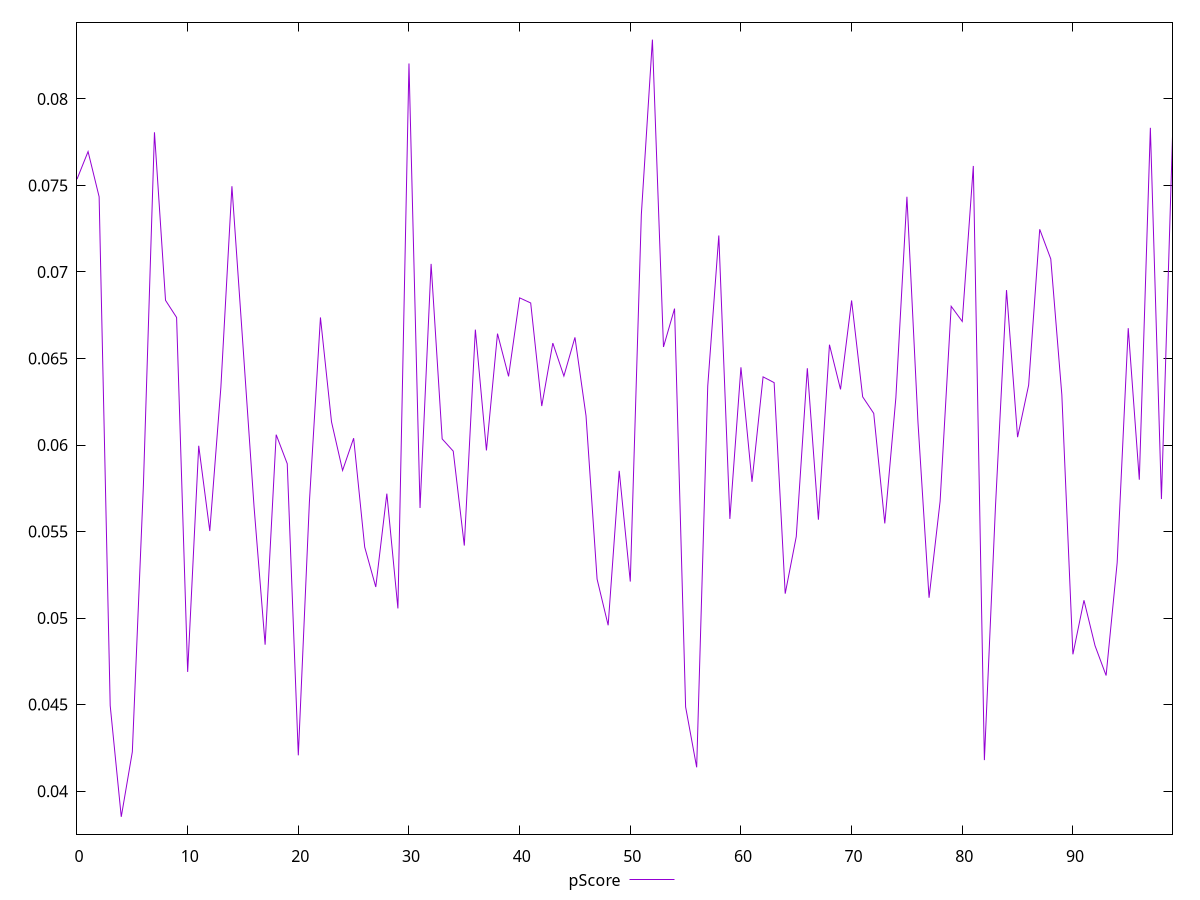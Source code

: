 reset

$pScore <<EOF
0 0.0753630699933382
1 0.07695752913487885
2 0.07434376846362029
3 0.044944823382639054
4 0.03851657454337504
5 0.042269736968762184
6 0.05767614612966432
7 0.0780725864160256
8 0.06836136087221767
9 0.06737104050602793
10 0.04688967515782727
11 0.05995639333359526
12 0.055031811609544234
13 0.0633216950979778
14 0.07495339978053683
15 0.06573553715147024
16 0.05643264504823764
17 0.048463348802400774
18 0.06059814126117491
19 0.0589190421738055
20 0.04206898886851074
21 0.0566889134714369
22 0.06737130761184268
23 0.061339425413428184
24 0.05853237791951571
25 0.06039472792691725
26 0.054101579624575846
27 0.051797965336469076
28 0.05719225623606944
29 0.050557511496004626
30 0.082046389306067
31 0.05636384547545725
32 0.07046597377731662
33 0.06035368445884881
34 0.05964726906025419
35 0.05419087332836431
36 0.06666954649701484
37 0.059687191543934204
38 0.06643671227759634
39 0.06396733355766504
40 0.06850359619293472
41 0.06820896966444956
42 0.06225301022090313
43 0.06589056386936815
44 0.06398577451237486
45 0.06622035917787761
46 0.06168749342980823
47 0.052251727799234315
48 0.04958527916111055
49 0.058507356176022984
50 0.0521100763754922
51 0.07332088935721309
52 0.0834273320592227
53 0.06566727646650378
54 0.06788310736249414
55 0.044867736286080484
56 0.04137683237117229
57 0.06340243841103027
58 0.07210945255077156
59 0.05573050349133579
60 0.06449281325467726
61 0.057874680945059376
62 0.06393897718260277
63 0.06360561168135154
64 0.05141265117684424
65 0.05470974705706999
66 0.0644373914635431
67 0.055687200929018466
68 0.06579726855406731
69 0.06321666585035085
70 0.06835320953222479
71 0.06278742536386567
72 0.061829084116638844
73 0.05547116114703443
74 0.06272059253483364
75 0.07434648452638404
76 0.061298293143818405
77 0.05117453283950463
78 0.05675434146885128
79 0.06801606183365827
80 0.06714172785656874
81 0.07612765953497369
82 0.04179193056406716
83 0.0564172589607419
84 0.0689525983549733
85 0.06045473120666123
86 0.06346358341346481
87 0.07246570036597061
88 0.07075368993093456
89 0.06289726724045747
90 0.04790704691783565
91 0.051029628970055196
92 0.04840379485224561
93 0.04668238180391299
94 0.05320454882351727
95 0.06675181127874336
96 0.05799675193690379
97 0.0783294489575963
98 0.0568796847862153
99 0.0778252769855583
EOF

set key outside below
set xrange [0:99]
set yrange [0.037516574543375036:0.0844273320592227]
set trange [0.037516574543375036:0.0844273320592227]
set terminal svg size 640, 500 enhanced background rgb 'white'
set output "reports/report_00027_2021-02-24T12-40-31.850Z/interactive/samples/astro/pScore/values.svg"

plot $pScore title "pScore" with line

reset
